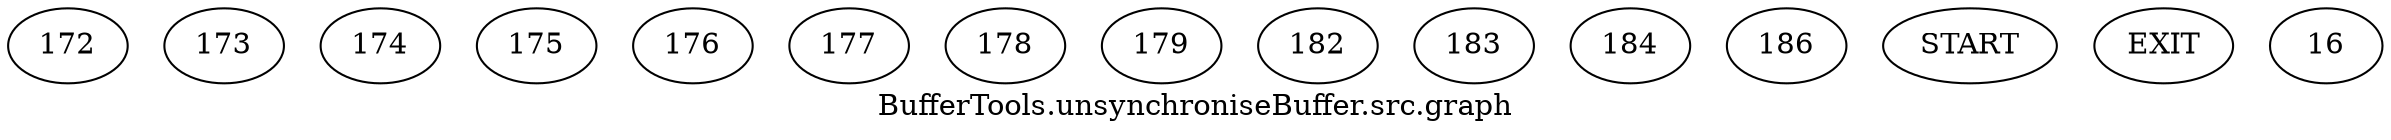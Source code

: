 /* --------------------------------------------------- */
/* Generated by Dr. Garbage Control Flow Graph Factory */
/* http://www.drgarbage.com                            */
/* Version: 4.5.0.201508311741                         */
/* Retrieved on: 2019-12-21 11:54:35.798               */
/* --------------------------------------------------- */
digraph "BufferTools.unsynchroniseBuffer.src.graph" {
 graph [label="BufferTools.unsynchroniseBuffer.src.graph"];
 2 [label="172" ]
 3 [label="173" ]
 4 [label="174" ]
 5 [label="175" ]
 6 [label="176" ]
 7 [label="177" ]
 8 [label="178" ]
 9 [label="179" ]
 10 [label="182" ]
 11 [label="183" ]
 12 [label="184" ]
 13 [label="186" ]
 14 [label="START" ]
 15 [label="EXIT" ]
 14  2
 2  3
 3  4
 3  16
 16 15
 4  5
 5  6
 8  6
 9  6
 6  7
 7  8
 8  9
 6  10
 10  11
 11  12
 11  13
 12  13
 13  15
}
